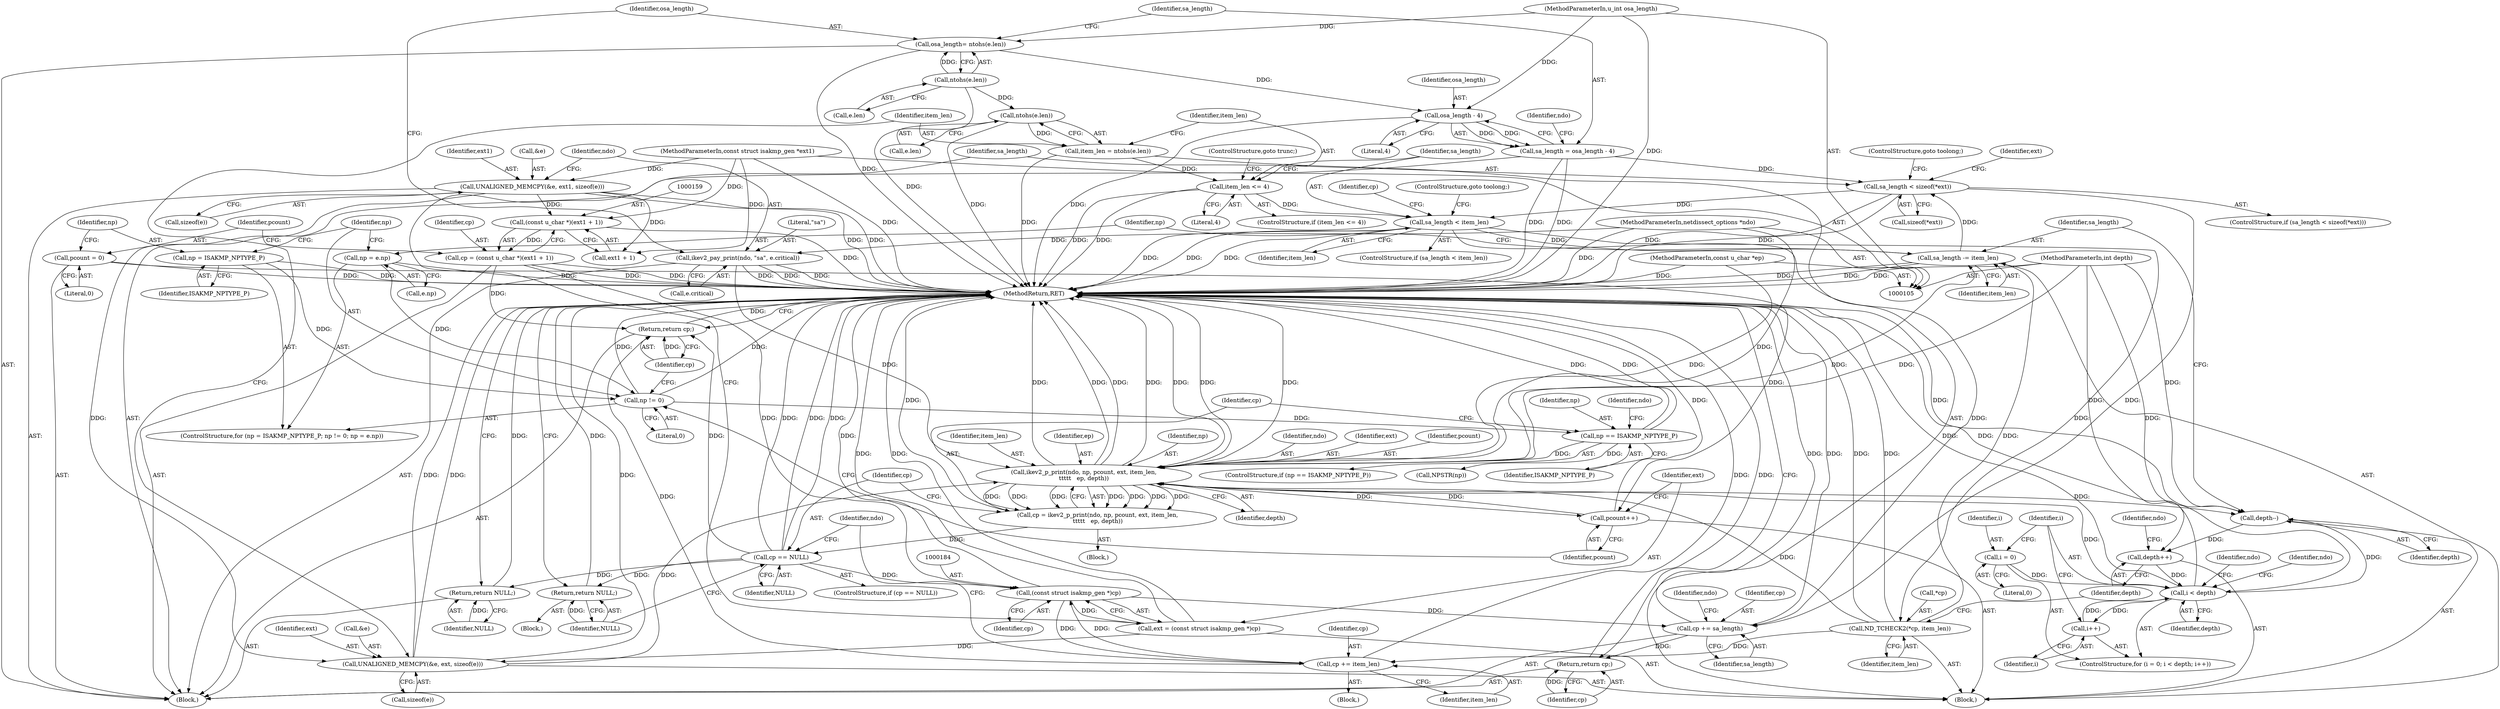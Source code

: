 digraph "0_tcpdump_8dca25d26c7ca2caf6138267f6f17111212c156e_11@API" {
"1000187" [label="(Call,sa_length < sizeof(*ext))"];
"1000285" [label="(Call,sa_length -= item_len)"];
"1000252" [label="(Call,ikev2_p_print(ndo, np, pcount, ext, item_len,\n\t\t\t\t\t   ep, depth))"];
"1000133" [label="(Call,ikev2_pay_print(ndo, \"sa\", e.critical))"];
"1000106" [label="(MethodParameterIn,netdissect_options *ndo)"];
"1000246" [label="(Call,np == ISAKMP_NPTYPE_P)"];
"1000170" [label="(Call,np != 0)"];
"1000167" [label="(Call,np = ISAKMP_NPTYPE_P)"];
"1000173" [label="(Call,np = e.np)"];
"1000179" [label="(Call,pcount++)"];
"1000163" [label="(Call,pcount = 0)"];
"1000196" [label="(Call,UNALIGNED_MEMCPY(&e, ext, sizeof(e)))"];
"1000127" [label="(Call,UNALIGNED_MEMCPY(&e, ext1, sizeof(e)))"];
"1000108" [label="(MethodParameterIn,const struct isakmp_gen *ext1)"];
"1000181" [label="(Call,ext = (const struct isakmp_gen *)cp)"];
"1000183" [label="(Call,(const struct isakmp_gen *)cp)"];
"1000156" [label="(Call,cp = (const u_char *)(ext1 + 1))"];
"1000158" [label="(Call,(const u_char *)(ext1 + 1))"];
"1000261" [label="(Call,cp == NULL)"];
"1000250" [label="(Call,cp = ikev2_p_print(ndo, np, pcount, ext, item_len,\n\t\t\t\t\t   ep, depth))"];
"1000276" [label="(Call,cp += item_len)"];
"1000218" [label="(Call,ND_TCHECK2(*cp, item_len))"];
"1000214" [label="(Call,sa_length < item_len)"];
"1000187" [label="(Call,sa_length < sizeof(*ext))"];
"1000145" [label="(Call,sa_length = osa_length - 4)"];
"1000147" [label="(Call,osa_length - 4)"];
"1000139" [label="(Call,osa_length= ntohs(e.len))"];
"1000141" [label="(Call,ntohs(e.len))"];
"1000109" [label="(MethodParameterIn,u_int osa_length)"];
"1000209" [label="(Call,item_len <= 4)"];
"1000202" [label="(Call,item_len = ntohs(e.len))"];
"1000204" [label="(Call,ntohs(e.len))"];
"1000110" [label="(MethodParameterIn,const u_char *ep)"];
"1000232" [label="(Call,i < depth)"];
"1000235" [label="(Call,i++)"];
"1000229" [label="(Call,i = 0)"];
"1000222" [label="(Call,depth++)"];
"1000283" [label="(Call,depth--)"];
"1000114" [label="(MethodParameterIn,int depth)"];
"1000288" [label="(Return,return cp;)"];
"1000291" [label="(Call,cp += sa_length)"];
"1000301" [label="(Return,return cp;)"];
"1000265" [label="(Return,return NULL;)"];
"1000311" [label="(Return,return NULL;)"];
"1000108" [label="(MethodParameterIn,const struct isakmp_gen *ext1)"];
"1000249" [label="(Block,)"];
"1000189" [label="(Call,sizeof(*ext))"];
"1000265" [label="(Return,return NULL;)"];
"1000109" [label="(MethodParameterIn,u_int osa_length)"];
"1000274" [label="(Call,NPSTR(np))"];
"1000199" [label="(Identifier,ext)"];
"1000243" [label="(Identifier,ndo)"];
"1000235" [label="(Call,i++)"];
"1000114" [label="(MethodParameterIn,int depth)"];
"1000197" [label="(Call,&e)"];
"1000288" [label="(Return,return cp;)"];
"1000286" [label="(Identifier,sa_length)"];
"1000180" [label="(Identifier,pcount)"];
"1000127" [label="(Call,UNALIGNED_MEMCPY(&e, ext1, sizeof(e)))"];
"1000293" [label="(Identifier,sa_length)"];
"1000230" [label="(Identifier,i)"];
"1000254" [label="(Identifier,np)"];
"1000187" [label="(Call,sa_length < sizeof(*ext))"];
"1000131" [label="(Call,sizeof(e))"];
"1000128" [label="(Call,&e)"];
"1000175" [label="(Call,e.np)"];
"1000158" [label="(Call,(const u_char *)(ext1 + 1))"];
"1000313" [label="(MethodReturn,RET)"];
"1000218" [label="(Call,ND_TCHECK2(*cp, item_len))"];
"1000134" [label="(Identifier,ndo)"];
"1000271" [label="(Identifier,ndo)"];
"1000139" [label="(Call,osa_length= ntohs(e.len))"];
"1000188" [label="(Identifier,sa_length)"];
"1000285" [label="(Call,sa_length -= item_len)"];
"1000226" [label="(Identifier,ndo)"];
"1000277" [label="(Identifier,cp)"];
"1000204" [label="(Call,ntohs(e.len))"];
"1000182" [label="(Identifier,ext)"];
"1000302" [label="(Identifier,cp)"];
"1000179" [label="(Call,pcount++)"];
"1000232" [label="(Call,i < depth)"];
"1000136" [label="(Call,e.critical)"];
"1000266" [label="(Identifier,NULL)"];
"1000212" [label="(ControlStructure,goto trunc;)"];
"1000205" [label="(Call,e.len)"];
"1000174" [label="(Identifier,np)"];
"1000253" [label="(Identifier,ndo)"];
"1000256" [label="(Identifier,ext)"];
"1000311" [label="(Return,return NULL;)"];
"1000178" [label="(Block,)"];
"1000236" [label="(Identifier,i)"];
"1000255" [label="(Identifier,pcount)"];
"1000173" [label="(Call,np = e.np)"];
"1000147" [label="(Call,osa_length - 4)"];
"1000200" [label="(Call,sizeof(e))"];
"1000216" [label="(Identifier,item_len)"];
"1000246" [label="(Call,np == ISAKMP_NPTYPE_P)"];
"1000165" [label="(Literal,0)"];
"1000172" [label="(Literal,0)"];
"1000259" [label="(Identifier,depth)"];
"1000217" [label="(ControlStructure,goto toolong;)"];
"1000222" [label="(Call,depth++)"];
"1000231" [label="(Literal,0)"];
"1000234" [label="(Identifier,depth)"];
"1000209" [label="(Call,item_len <= 4)"];
"1000169" [label="(Identifier,ISAKMP_NPTYPE_P)"];
"1000164" [label="(Identifier,pcount)"];
"1000160" [label="(Call,ext1 + 1)"];
"1000140" [label="(Identifier,osa_length)"];
"1000292" [label="(Identifier,cp)"];
"1000268" [label="(Block,)"];
"1000130" [label="(Identifier,ext1)"];
"1000142" [label="(Call,e.len)"];
"1000312" [label="(Identifier,NULL)"];
"1000106" [label="(MethodParameterIn,netdissect_options *ndo)"];
"1000221" [label="(Identifier,item_len)"];
"1000264" [label="(Block,)"];
"1000110" [label="(MethodParameterIn,const u_char *ep)"];
"1000115" [label="(Block,)"];
"1000166" [label="(ControlStructure,for (np = ISAKMP_NPTYPE_P; np != 0; np = e.np))"];
"1000133" [label="(Call,ikev2_pay_print(ndo, \"sa\", e.critical))"];
"1000141" [label="(Call,ntohs(e.len))"];
"1000276" [label="(Call,cp += item_len)"];
"1000186" [label="(ControlStructure,if (sa_length < sizeof(*ext)))"];
"1000208" [label="(ControlStructure,if (item_len <= 4))"];
"1000156" [label="(Call,cp = (const u_char *)(ext1 + 1))"];
"1000257" [label="(Identifier,item_len)"];
"1000211" [label="(Literal,4)"];
"1000263" [label="(Identifier,NULL)"];
"1000239" [label="(Identifier,ndo)"];
"1000192" [label="(ControlStructure,goto toolong;)"];
"1000183" [label="(Call,(const struct isakmp_gen *)cp)"];
"1000195" [label="(Identifier,ext)"];
"1000210" [label="(Identifier,item_len)"];
"1000214" [label="(Call,sa_length < item_len)"];
"1000185" [label="(Identifier,cp)"];
"1000203" [label="(Identifier,item_len)"];
"1000252" [label="(Call,ikev2_p_print(ndo, np, pcount, ext, item_len,\n\t\t\t\t\t   ep, depth))"];
"1000233" [label="(Identifier,i)"];
"1000296" [label="(Identifier,ndo)"];
"1000171" [label="(Identifier,np)"];
"1000202" [label="(Call,item_len = ntohs(e.len))"];
"1000248" [label="(Identifier,ISAKMP_NPTYPE_P)"];
"1000146" [label="(Identifier,sa_length)"];
"1000283" [label="(Call,depth--)"];
"1000247" [label="(Identifier,np)"];
"1000220" [label="(Identifier,cp)"];
"1000219" [label="(Call,*cp)"];
"1000145" [label="(Call,sa_length = osa_length - 4)"];
"1000170" [label="(Call,np != 0)"];
"1000291" [label="(Call,cp += sa_length)"];
"1000163" [label="(Call,pcount = 0)"];
"1000223" [label="(Identifier,depth)"];
"1000157" [label="(Identifier,cp)"];
"1000278" [label="(Identifier,item_len)"];
"1000251" [label="(Identifier,cp)"];
"1000167" [label="(Call,np = ISAKMP_NPTYPE_P)"];
"1000196" [label="(Call,UNALIGNED_MEMCPY(&e, ext, sizeof(e)))"];
"1000213" [label="(ControlStructure,if (sa_length < item_len))"];
"1000258" [label="(Identifier,ep)"];
"1000284" [label="(Identifier,depth)"];
"1000135" [label="(Literal,\"sa\")"];
"1000260" [label="(ControlStructure,if (cp == NULL))"];
"1000168" [label="(Identifier,np)"];
"1000262" [label="(Identifier,cp)"];
"1000152" [label="(Identifier,ndo)"];
"1000301" [label="(Return,return cp;)"];
"1000281" [label="(Identifier,ndo)"];
"1000287" [label="(Identifier,item_len)"];
"1000149" [label="(Literal,4)"];
"1000228" [label="(ControlStructure,for (i = 0; i < depth; i++))"];
"1000289" [label="(Identifier,cp)"];
"1000181" [label="(Call,ext = (const struct isakmp_gen *)cp)"];
"1000261" [label="(Call,cp == NULL)"];
"1000245" [label="(ControlStructure,if (np == ISAKMP_NPTYPE_P))"];
"1000250" [label="(Call,cp = ikev2_p_print(ndo, np, pcount, ext, item_len,\n\t\t\t\t\t   ep, depth))"];
"1000148" [label="(Identifier,osa_length)"];
"1000215" [label="(Identifier,sa_length)"];
"1000229" [label="(Call,i = 0)"];
"1000187" -> "1000186"  [label="AST: "];
"1000187" -> "1000189"  [label="CFG: "];
"1000188" -> "1000187"  [label="AST: "];
"1000189" -> "1000187"  [label="AST: "];
"1000192" -> "1000187"  [label="CFG: "];
"1000195" -> "1000187"  [label="CFG: "];
"1000187" -> "1000313"  [label="DDG: "];
"1000187" -> "1000313"  [label="DDG: "];
"1000285" -> "1000187"  [label="DDG: "];
"1000145" -> "1000187"  [label="DDG: "];
"1000187" -> "1000214"  [label="DDG: "];
"1000187" -> "1000291"  [label="DDG: "];
"1000285" -> "1000178"  [label="AST: "];
"1000285" -> "1000287"  [label="CFG: "];
"1000286" -> "1000285"  [label="AST: "];
"1000287" -> "1000285"  [label="AST: "];
"1000174" -> "1000285"  [label="CFG: "];
"1000285" -> "1000313"  [label="DDG: "];
"1000285" -> "1000313"  [label="DDG: "];
"1000252" -> "1000285"  [label="DDG: "];
"1000218" -> "1000285"  [label="DDG: "];
"1000214" -> "1000285"  [label="DDG: "];
"1000252" -> "1000250"  [label="AST: "];
"1000252" -> "1000259"  [label="CFG: "];
"1000253" -> "1000252"  [label="AST: "];
"1000254" -> "1000252"  [label="AST: "];
"1000255" -> "1000252"  [label="AST: "];
"1000256" -> "1000252"  [label="AST: "];
"1000257" -> "1000252"  [label="AST: "];
"1000258" -> "1000252"  [label="AST: "];
"1000259" -> "1000252"  [label="AST: "];
"1000250" -> "1000252"  [label="CFG: "];
"1000252" -> "1000313"  [label="DDG: "];
"1000252" -> "1000313"  [label="DDG: "];
"1000252" -> "1000313"  [label="DDG: "];
"1000252" -> "1000313"  [label="DDG: "];
"1000252" -> "1000313"  [label="DDG: "];
"1000252" -> "1000313"  [label="DDG: "];
"1000252" -> "1000313"  [label="DDG: "];
"1000252" -> "1000179"  [label="DDG: "];
"1000252" -> "1000250"  [label="DDG: "];
"1000252" -> "1000250"  [label="DDG: "];
"1000252" -> "1000250"  [label="DDG: "];
"1000252" -> "1000250"  [label="DDG: "];
"1000252" -> "1000250"  [label="DDG: "];
"1000252" -> "1000250"  [label="DDG: "];
"1000252" -> "1000250"  [label="DDG: "];
"1000133" -> "1000252"  [label="DDG: "];
"1000106" -> "1000252"  [label="DDG: "];
"1000246" -> "1000252"  [label="DDG: "];
"1000179" -> "1000252"  [label="DDG: "];
"1000196" -> "1000252"  [label="DDG: "];
"1000218" -> "1000252"  [label="DDG: "];
"1000110" -> "1000252"  [label="DDG: "];
"1000232" -> "1000252"  [label="DDG: "];
"1000114" -> "1000252"  [label="DDG: "];
"1000252" -> "1000283"  [label="DDG: "];
"1000133" -> "1000115"  [label="AST: "];
"1000133" -> "1000136"  [label="CFG: "];
"1000134" -> "1000133"  [label="AST: "];
"1000135" -> "1000133"  [label="AST: "];
"1000136" -> "1000133"  [label="AST: "];
"1000140" -> "1000133"  [label="CFG: "];
"1000133" -> "1000313"  [label="DDG: "];
"1000133" -> "1000313"  [label="DDG: "];
"1000133" -> "1000313"  [label="DDG: "];
"1000106" -> "1000133"  [label="DDG: "];
"1000106" -> "1000105"  [label="AST: "];
"1000106" -> "1000313"  [label="DDG: "];
"1000246" -> "1000245"  [label="AST: "];
"1000246" -> "1000248"  [label="CFG: "];
"1000247" -> "1000246"  [label="AST: "];
"1000248" -> "1000246"  [label="AST: "];
"1000251" -> "1000246"  [label="CFG: "];
"1000271" -> "1000246"  [label="CFG: "];
"1000246" -> "1000313"  [label="DDG: "];
"1000246" -> "1000313"  [label="DDG: "];
"1000170" -> "1000246"  [label="DDG: "];
"1000246" -> "1000274"  [label="DDG: "];
"1000170" -> "1000166"  [label="AST: "];
"1000170" -> "1000172"  [label="CFG: "];
"1000171" -> "1000170"  [label="AST: "];
"1000172" -> "1000170"  [label="AST: "];
"1000180" -> "1000170"  [label="CFG: "];
"1000289" -> "1000170"  [label="CFG: "];
"1000170" -> "1000313"  [label="DDG: "];
"1000170" -> "1000313"  [label="DDG: "];
"1000167" -> "1000170"  [label="DDG: "];
"1000173" -> "1000170"  [label="DDG: "];
"1000167" -> "1000166"  [label="AST: "];
"1000167" -> "1000169"  [label="CFG: "];
"1000168" -> "1000167"  [label="AST: "];
"1000169" -> "1000167"  [label="AST: "];
"1000171" -> "1000167"  [label="CFG: "];
"1000167" -> "1000313"  [label="DDG: "];
"1000173" -> "1000166"  [label="AST: "];
"1000173" -> "1000175"  [label="CFG: "];
"1000174" -> "1000173"  [label="AST: "];
"1000175" -> "1000173"  [label="AST: "];
"1000171" -> "1000173"  [label="CFG: "];
"1000173" -> "1000313"  [label="DDG: "];
"1000179" -> "1000178"  [label="AST: "];
"1000179" -> "1000180"  [label="CFG: "];
"1000180" -> "1000179"  [label="AST: "];
"1000182" -> "1000179"  [label="CFG: "];
"1000179" -> "1000313"  [label="DDG: "];
"1000163" -> "1000179"  [label="DDG: "];
"1000163" -> "1000115"  [label="AST: "];
"1000163" -> "1000165"  [label="CFG: "];
"1000164" -> "1000163"  [label="AST: "];
"1000165" -> "1000163"  [label="AST: "];
"1000168" -> "1000163"  [label="CFG: "];
"1000163" -> "1000313"  [label="DDG: "];
"1000196" -> "1000178"  [label="AST: "];
"1000196" -> "1000200"  [label="CFG: "];
"1000197" -> "1000196"  [label="AST: "];
"1000199" -> "1000196"  [label="AST: "];
"1000200" -> "1000196"  [label="AST: "];
"1000203" -> "1000196"  [label="CFG: "];
"1000196" -> "1000313"  [label="DDG: "];
"1000196" -> "1000313"  [label="DDG: "];
"1000196" -> "1000313"  [label="DDG: "];
"1000127" -> "1000196"  [label="DDG: "];
"1000181" -> "1000196"  [label="DDG: "];
"1000127" -> "1000115"  [label="AST: "];
"1000127" -> "1000131"  [label="CFG: "];
"1000128" -> "1000127"  [label="AST: "];
"1000130" -> "1000127"  [label="AST: "];
"1000131" -> "1000127"  [label="AST: "];
"1000134" -> "1000127"  [label="CFG: "];
"1000127" -> "1000313"  [label="DDG: "];
"1000127" -> "1000313"  [label="DDG: "];
"1000108" -> "1000127"  [label="DDG: "];
"1000127" -> "1000158"  [label="DDG: "];
"1000127" -> "1000160"  [label="DDG: "];
"1000108" -> "1000105"  [label="AST: "];
"1000108" -> "1000313"  [label="DDG: "];
"1000108" -> "1000158"  [label="DDG: "];
"1000108" -> "1000160"  [label="DDG: "];
"1000181" -> "1000178"  [label="AST: "];
"1000181" -> "1000183"  [label="CFG: "];
"1000182" -> "1000181"  [label="AST: "];
"1000183" -> "1000181"  [label="AST: "];
"1000188" -> "1000181"  [label="CFG: "];
"1000181" -> "1000313"  [label="DDG: "];
"1000181" -> "1000313"  [label="DDG: "];
"1000183" -> "1000181"  [label="DDG: "];
"1000183" -> "1000185"  [label="CFG: "];
"1000184" -> "1000183"  [label="AST: "];
"1000185" -> "1000183"  [label="AST: "];
"1000183" -> "1000313"  [label="DDG: "];
"1000156" -> "1000183"  [label="DDG: "];
"1000261" -> "1000183"  [label="DDG: "];
"1000276" -> "1000183"  [label="DDG: "];
"1000183" -> "1000276"  [label="DDG: "];
"1000183" -> "1000291"  [label="DDG: "];
"1000156" -> "1000115"  [label="AST: "];
"1000156" -> "1000158"  [label="CFG: "];
"1000157" -> "1000156"  [label="AST: "];
"1000158" -> "1000156"  [label="AST: "];
"1000164" -> "1000156"  [label="CFG: "];
"1000156" -> "1000313"  [label="DDG: "];
"1000156" -> "1000313"  [label="DDG: "];
"1000158" -> "1000156"  [label="DDG: "];
"1000156" -> "1000288"  [label="DDG: "];
"1000158" -> "1000160"  [label="CFG: "];
"1000159" -> "1000158"  [label="AST: "];
"1000160" -> "1000158"  [label="AST: "];
"1000158" -> "1000313"  [label="DDG: "];
"1000261" -> "1000260"  [label="AST: "];
"1000261" -> "1000263"  [label="CFG: "];
"1000262" -> "1000261"  [label="AST: "];
"1000263" -> "1000261"  [label="AST: "];
"1000266" -> "1000261"  [label="CFG: "];
"1000281" -> "1000261"  [label="CFG: "];
"1000261" -> "1000313"  [label="DDG: "];
"1000261" -> "1000313"  [label="DDG: "];
"1000261" -> "1000313"  [label="DDG: "];
"1000250" -> "1000261"  [label="DDG: "];
"1000261" -> "1000265"  [label="DDG: "];
"1000261" -> "1000288"  [label="DDG: "];
"1000261" -> "1000311"  [label="DDG: "];
"1000250" -> "1000249"  [label="AST: "];
"1000251" -> "1000250"  [label="AST: "];
"1000262" -> "1000250"  [label="CFG: "];
"1000250" -> "1000313"  [label="DDG: "];
"1000276" -> "1000268"  [label="AST: "];
"1000276" -> "1000278"  [label="CFG: "];
"1000277" -> "1000276"  [label="AST: "];
"1000278" -> "1000276"  [label="AST: "];
"1000281" -> "1000276"  [label="CFG: "];
"1000276" -> "1000313"  [label="DDG: "];
"1000218" -> "1000276"  [label="DDG: "];
"1000276" -> "1000288"  [label="DDG: "];
"1000218" -> "1000178"  [label="AST: "];
"1000218" -> "1000221"  [label="CFG: "];
"1000219" -> "1000218"  [label="AST: "];
"1000221" -> "1000218"  [label="AST: "];
"1000223" -> "1000218"  [label="CFG: "];
"1000218" -> "1000313"  [label="DDG: "];
"1000218" -> "1000313"  [label="DDG: "];
"1000214" -> "1000218"  [label="DDG: "];
"1000214" -> "1000213"  [label="AST: "];
"1000214" -> "1000216"  [label="CFG: "];
"1000215" -> "1000214"  [label="AST: "];
"1000216" -> "1000214"  [label="AST: "];
"1000217" -> "1000214"  [label="CFG: "];
"1000220" -> "1000214"  [label="CFG: "];
"1000214" -> "1000313"  [label="DDG: "];
"1000214" -> "1000313"  [label="DDG: "];
"1000214" -> "1000313"  [label="DDG: "];
"1000209" -> "1000214"  [label="DDG: "];
"1000214" -> "1000291"  [label="DDG: "];
"1000145" -> "1000115"  [label="AST: "];
"1000145" -> "1000147"  [label="CFG: "];
"1000146" -> "1000145"  [label="AST: "];
"1000147" -> "1000145"  [label="AST: "];
"1000152" -> "1000145"  [label="CFG: "];
"1000145" -> "1000313"  [label="DDG: "];
"1000145" -> "1000313"  [label="DDG: "];
"1000147" -> "1000145"  [label="DDG: "];
"1000147" -> "1000145"  [label="DDG: "];
"1000147" -> "1000149"  [label="CFG: "];
"1000148" -> "1000147"  [label="AST: "];
"1000149" -> "1000147"  [label="AST: "];
"1000147" -> "1000313"  [label="DDG: "];
"1000139" -> "1000147"  [label="DDG: "];
"1000109" -> "1000147"  [label="DDG: "];
"1000139" -> "1000115"  [label="AST: "];
"1000139" -> "1000141"  [label="CFG: "];
"1000140" -> "1000139"  [label="AST: "];
"1000141" -> "1000139"  [label="AST: "];
"1000146" -> "1000139"  [label="CFG: "];
"1000139" -> "1000313"  [label="DDG: "];
"1000141" -> "1000139"  [label="DDG: "];
"1000109" -> "1000139"  [label="DDG: "];
"1000141" -> "1000142"  [label="CFG: "];
"1000142" -> "1000141"  [label="AST: "];
"1000141" -> "1000313"  [label="DDG: "];
"1000141" -> "1000204"  [label="DDG: "];
"1000109" -> "1000105"  [label="AST: "];
"1000109" -> "1000313"  [label="DDG: "];
"1000209" -> "1000208"  [label="AST: "];
"1000209" -> "1000211"  [label="CFG: "];
"1000210" -> "1000209"  [label="AST: "];
"1000211" -> "1000209"  [label="AST: "];
"1000212" -> "1000209"  [label="CFG: "];
"1000215" -> "1000209"  [label="CFG: "];
"1000209" -> "1000313"  [label="DDG: "];
"1000209" -> "1000313"  [label="DDG: "];
"1000202" -> "1000209"  [label="DDG: "];
"1000202" -> "1000178"  [label="AST: "];
"1000202" -> "1000204"  [label="CFG: "];
"1000203" -> "1000202"  [label="AST: "];
"1000204" -> "1000202"  [label="AST: "];
"1000210" -> "1000202"  [label="CFG: "];
"1000202" -> "1000313"  [label="DDG: "];
"1000204" -> "1000202"  [label="DDG: "];
"1000204" -> "1000205"  [label="CFG: "];
"1000205" -> "1000204"  [label="AST: "];
"1000204" -> "1000313"  [label="DDG: "];
"1000110" -> "1000105"  [label="AST: "];
"1000110" -> "1000313"  [label="DDG: "];
"1000232" -> "1000228"  [label="AST: "];
"1000232" -> "1000234"  [label="CFG: "];
"1000233" -> "1000232"  [label="AST: "];
"1000234" -> "1000232"  [label="AST: "];
"1000239" -> "1000232"  [label="CFG: "];
"1000243" -> "1000232"  [label="CFG: "];
"1000232" -> "1000313"  [label="DDG: "];
"1000232" -> "1000313"  [label="DDG: "];
"1000235" -> "1000232"  [label="DDG: "];
"1000229" -> "1000232"  [label="DDG: "];
"1000222" -> "1000232"  [label="DDG: "];
"1000114" -> "1000232"  [label="DDG: "];
"1000232" -> "1000235"  [label="DDG: "];
"1000232" -> "1000283"  [label="DDG: "];
"1000235" -> "1000228"  [label="AST: "];
"1000235" -> "1000236"  [label="CFG: "];
"1000236" -> "1000235"  [label="AST: "];
"1000233" -> "1000235"  [label="CFG: "];
"1000229" -> "1000228"  [label="AST: "];
"1000229" -> "1000231"  [label="CFG: "];
"1000230" -> "1000229"  [label="AST: "];
"1000231" -> "1000229"  [label="AST: "];
"1000233" -> "1000229"  [label="CFG: "];
"1000222" -> "1000178"  [label="AST: "];
"1000222" -> "1000223"  [label="CFG: "];
"1000223" -> "1000222"  [label="AST: "];
"1000226" -> "1000222"  [label="CFG: "];
"1000283" -> "1000222"  [label="DDG: "];
"1000114" -> "1000222"  [label="DDG: "];
"1000283" -> "1000178"  [label="AST: "];
"1000283" -> "1000284"  [label="CFG: "];
"1000284" -> "1000283"  [label="AST: "];
"1000286" -> "1000283"  [label="CFG: "];
"1000283" -> "1000313"  [label="DDG: "];
"1000114" -> "1000283"  [label="DDG: "];
"1000114" -> "1000105"  [label="AST: "];
"1000114" -> "1000313"  [label="DDG: "];
"1000288" -> "1000115"  [label="AST: "];
"1000288" -> "1000289"  [label="CFG: "];
"1000289" -> "1000288"  [label="AST: "];
"1000313" -> "1000288"  [label="CFG: "];
"1000288" -> "1000313"  [label="DDG: "];
"1000289" -> "1000288"  [label="DDG: "];
"1000291" -> "1000115"  [label="AST: "];
"1000291" -> "1000293"  [label="CFG: "];
"1000292" -> "1000291"  [label="AST: "];
"1000293" -> "1000291"  [label="AST: "];
"1000296" -> "1000291"  [label="CFG: "];
"1000291" -> "1000313"  [label="DDG: "];
"1000291" -> "1000313"  [label="DDG: "];
"1000291" -> "1000301"  [label="DDG: "];
"1000301" -> "1000115"  [label="AST: "];
"1000301" -> "1000302"  [label="CFG: "];
"1000302" -> "1000301"  [label="AST: "];
"1000313" -> "1000301"  [label="CFG: "];
"1000301" -> "1000313"  [label="DDG: "];
"1000302" -> "1000301"  [label="DDG: "];
"1000265" -> "1000264"  [label="AST: "];
"1000265" -> "1000266"  [label="CFG: "];
"1000266" -> "1000265"  [label="AST: "];
"1000313" -> "1000265"  [label="CFG: "];
"1000265" -> "1000313"  [label="DDG: "];
"1000266" -> "1000265"  [label="DDG: "];
"1000311" -> "1000115"  [label="AST: "];
"1000311" -> "1000312"  [label="CFG: "];
"1000312" -> "1000311"  [label="AST: "];
"1000313" -> "1000311"  [label="CFG: "];
"1000311" -> "1000313"  [label="DDG: "];
"1000312" -> "1000311"  [label="DDG: "];
}
